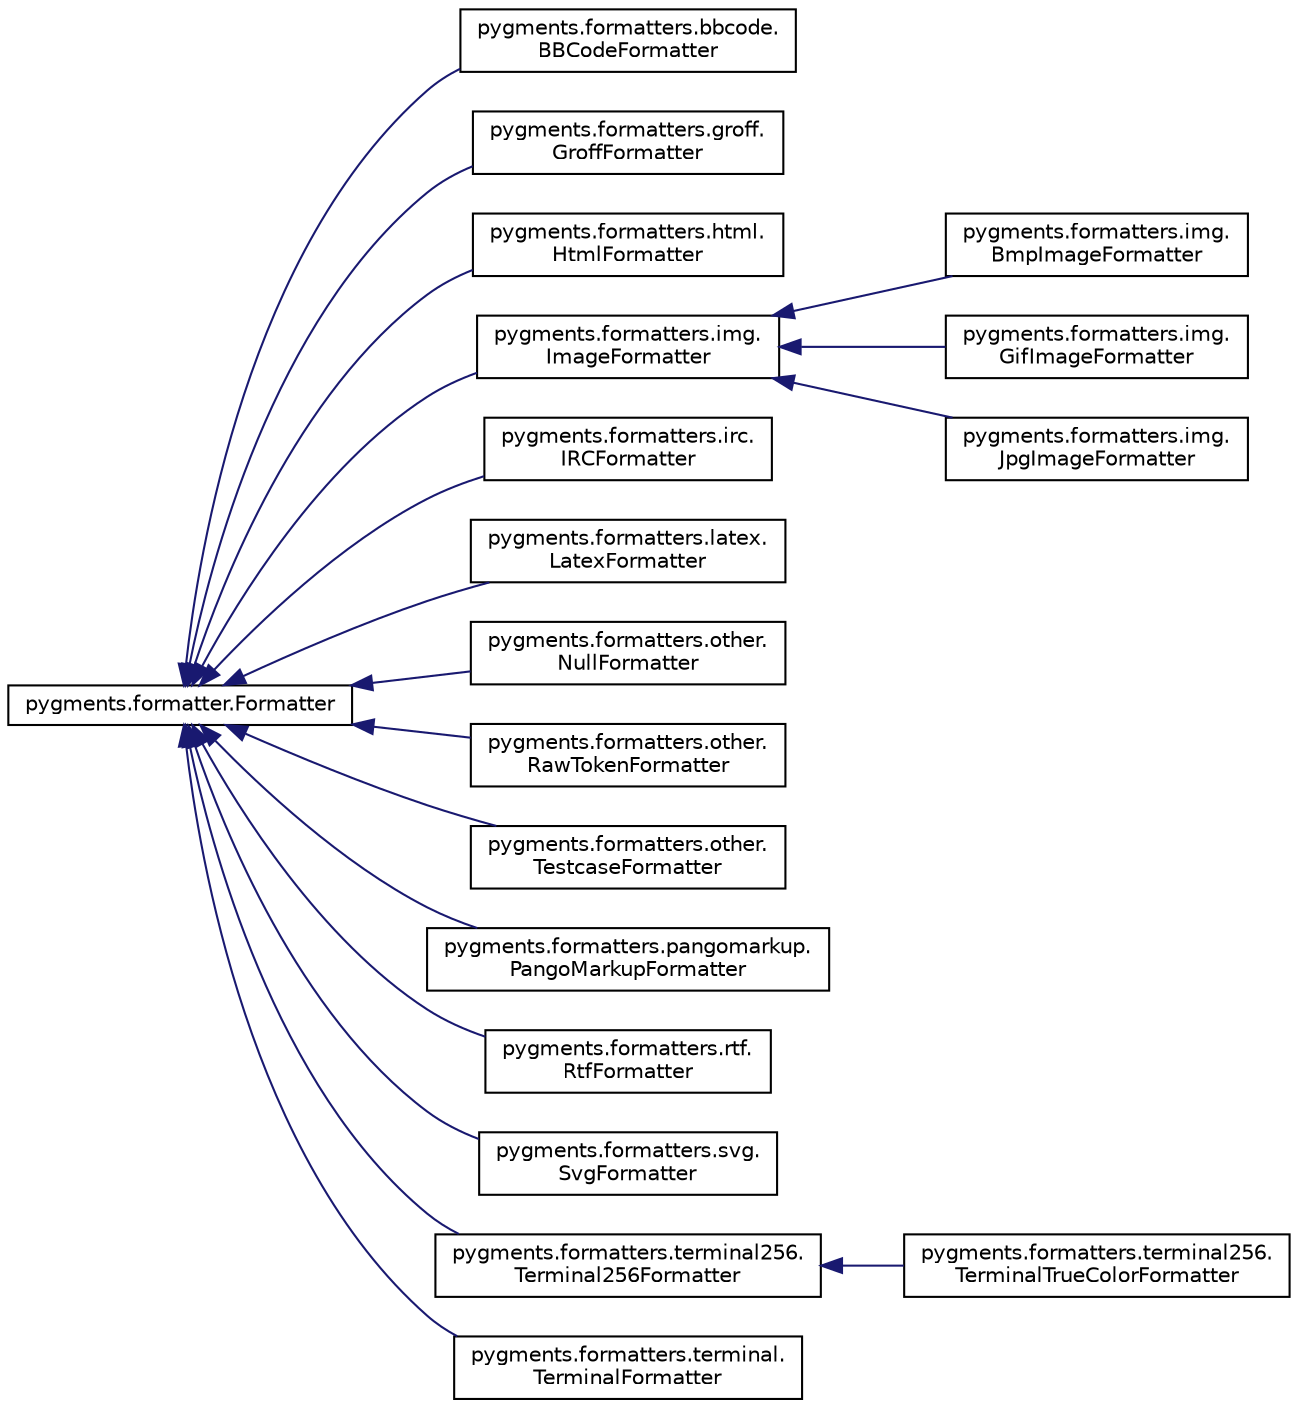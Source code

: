 digraph "Graphical Class Hierarchy"
{
 // LATEX_PDF_SIZE
  edge [fontname="Helvetica",fontsize="10",labelfontname="Helvetica",labelfontsize="10"];
  node [fontname="Helvetica",fontsize="10",shape=record];
  rankdir="LR";
  Node0 [label="pygments.formatter.Formatter",height=0.2,width=0.4,color="black", fillcolor="white", style="filled",URL="$classpygments_1_1formatter_1_1Formatter.html",tooltip=" "];
  Node0 -> Node1 [dir="back",color="midnightblue",fontsize="10",style="solid",fontname="Helvetica"];
  Node1 [label="pygments.formatters.bbcode.\lBBCodeFormatter",height=0.2,width=0.4,color="black", fillcolor="white", style="filled",URL="$classpygments_1_1formatters_1_1bbcode_1_1BBCodeFormatter.html",tooltip=" "];
  Node0 -> Node2 [dir="back",color="midnightblue",fontsize="10",style="solid",fontname="Helvetica"];
  Node2 [label="pygments.formatters.groff.\lGroffFormatter",height=0.2,width=0.4,color="black", fillcolor="white", style="filled",URL="$classpygments_1_1formatters_1_1groff_1_1GroffFormatter.html",tooltip=" "];
  Node0 -> Node3 [dir="back",color="midnightblue",fontsize="10",style="solid",fontname="Helvetica"];
  Node3 [label="pygments.formatters.html.\lHtmlFormatter",height=0.2,width=0.4,color="black", fillcolor="white", style="filled",URL="$classpygments_1_1formatters_1_1html_1_1HtmlFormatter.html",tooltip=" "];
  Node0 -> Node4 [dir="back",color="midnightblue",fontsize="10",style="solid",fontname="Helvetica"];
  Node4 [label="pygments.formatters.img.\lImageFormatter",height=0.2,width=0.4,color="black", fillcolor="white", style="filled",URL="$classpygments_1_1formatters_1_1img_1_1ImageFormatter.html",tooltip=" "];
  Node4 -> Node5 [dir="back",color="midnightblue",fontsize="10",style="solid",fontname="Helvetica"];
  Node5 [label="pygments.formatters.img.\lBmpImageFormatter",height=0.2,width=0.4,color="black", fillcolor="white", style="filled",URL="$classpygments_1_1formatters_1_1img_1_1BmpImageFormatter.html",tooltip=" "];
  Node4 -> Node6 [dir="back",color="midnightblue",fontsize="10",style="solid",fontname="Helvetica"];
  Node6 [label="pygments.formatters.img.\lGifImageFormatter",height=0.2,width=0.4,color="black", fillcolor="white", style="filled",URL="$classpygments_1_1formatters_1_1img_1_1GifImageFormatter.html",tooltip=" "];
  Node4 -> Node7 [dir="back",color="midnightblue",fontsize="10",style="solid",fontname="Helvetica"];
  Node7 [label="pygments.formatters.img.\lJpgImageFormatter",height=0.2,width=0.4,color="black", fillcolor="white", style="filled",URL="$classpygments_1_1formatters_1_1img_1_1JpgImageFormatter.html",tooltip=" "];
  Node0 -> Node8 [dir="back",color="midnightblue",fontsize="10",style="solid",fontname="Helvetica"];
  Node8 [label="pygments.formatters.irc.\lIRCFormatter",height=0.2,width=0.4,color="black", fillcolor="white", style="filled",URL="$classpygments_1_1formatters_1_1irc_1_1IRCFormatter.html",tooltip=" "];
  Node0 -> Node9 [dir="back",color="midnightblue",fontsize="10",style="solid",fontname="Helvetica"];
  Node9 [label="pygments.formatters.latex.\lLatexFormatter",height=0.2,width=0.4,color="black", fillcolor="white", style="filled",URL="$classpygments_1_1formatters_1_1latex_1_1LatexFormatter.html",tooltip=" "];
  Node0 -> Node10 [dir="back",color="midnightblue",fontsize="10",style="solid",fontname="Helvetica"];
  Node10 [label="pygments.formatters.other.\lNullFormatter",height=0.2,width=0.4,color="black", fillcolor="white", style="filled",URL="$classpygments_1_1formatters_1_1other_1_1NullFormatter.html",tooltip=" "];
  Node0 -> Node11 [dir="back",color="midnightblue",fontsize="10",style="solid",fontname="Helvetica"];
  Node11 [label="pygments.formatters.other.\lRawTokenFormatter",height=0.2,width=0.4,color="black", fillcolor="white", style="filled",URL="$classpygments_1_1formatters_1_1other_1_1RawTokenFormatter.html",tooltip=" "];
  Node0 -> Node12 [dir="back",color="midnightblue",fontsize="10",style="solid",fontname="Helvetica"];
  Node12 [label="pygments.formatters.other.\lTestcaseFormatter",height=0.2,width=0.4,color="black", fillcolor="white", style="filled",URL="$classpygments_1_1formatters_1_1other_1_1TestcaseFormatter.html",tooltip=" "];
  Node0 -> Node13 [dir="back",color="midnightblue",fontsize="10",style="solid",fontname="Helvetica"];
  Node13 [label="pygments.formatters.pangomarkup.\lPangoMarkupFormatter",height=0.2,width=0.4,color="black", fillcolor="white", style="filled",URL="$classpygments_1_1formatters_1_1pangomarkup_1_1PangoMarkupFormatter.html",tooltip=" "];
  Node0 -> Node14 [dir="back",color="midnightblue",fontsize="10",style="solid",fontname="Helvetica"];
  Node14 [label="pygments.formatters.rtf.\lRtfFormatter",height=0.2,width=0.4,color="black", fillcolor="white", style="filled",URL="$classpygments_1_1formatters_1_1rtf_1_1RtfFormatter.html",tooltip=" "];
  Node0 -> Node15 [dir="back",color="midnightblue",fontsize="10",style="solid",fontname="Helvetica"];
  Node15 [label="pygments.formatters.svg.\lSvgFormatter",height=0.2,width=0.4,color="black", fillcolor="white", style="filled",URL="$classpygments_1_1formatters_1_1svg_1_1SvgFormatter.html",tooltip=" "];
  Node0 -> Node16 [dir="back",color="midnightblue",fontsize="10",style="solid",fontname="Helvetica"];
  Node16 [label="pygments.formatters.terminal256.\lTerminal256Formatter",height=0.2,width=0.4,color="black", fillcolor="white", style="filled",URL="$classpygments_1_1formatters_1_1terminal256_1_1Terminal256Formatter.html",tooltip=" "];
  Node16 -> Node17 [dir="back",color="midnightblue",fontsize="10",style="solid",fontname="Helvetica"];
  Node17 [label="pygments.formatters.terminal256.\lTerminalTrueColorFormatter",height=0.2,width=0.4,color="black", fillcolor="white", style="filled",URL="$classpygments_1_1formatters_1_1terminal256_1_1TerminalTrueColorFormatter.html",tooltip=" "];
  Node0 -> Node18 [dir="back",color="midnightblue",fontsize="10",style="solid",fontname="Helvetica"];
  Node18 [label="pygments.formatters.terminal.\lTerminalFormatter",height=0.2,width=0.4,color="black", fillcolor="white", style="filled",URL="$classpygments_1_1formatters_1_1terminal_1_1TerminalFormatter.html",tooltip=" "];
}

